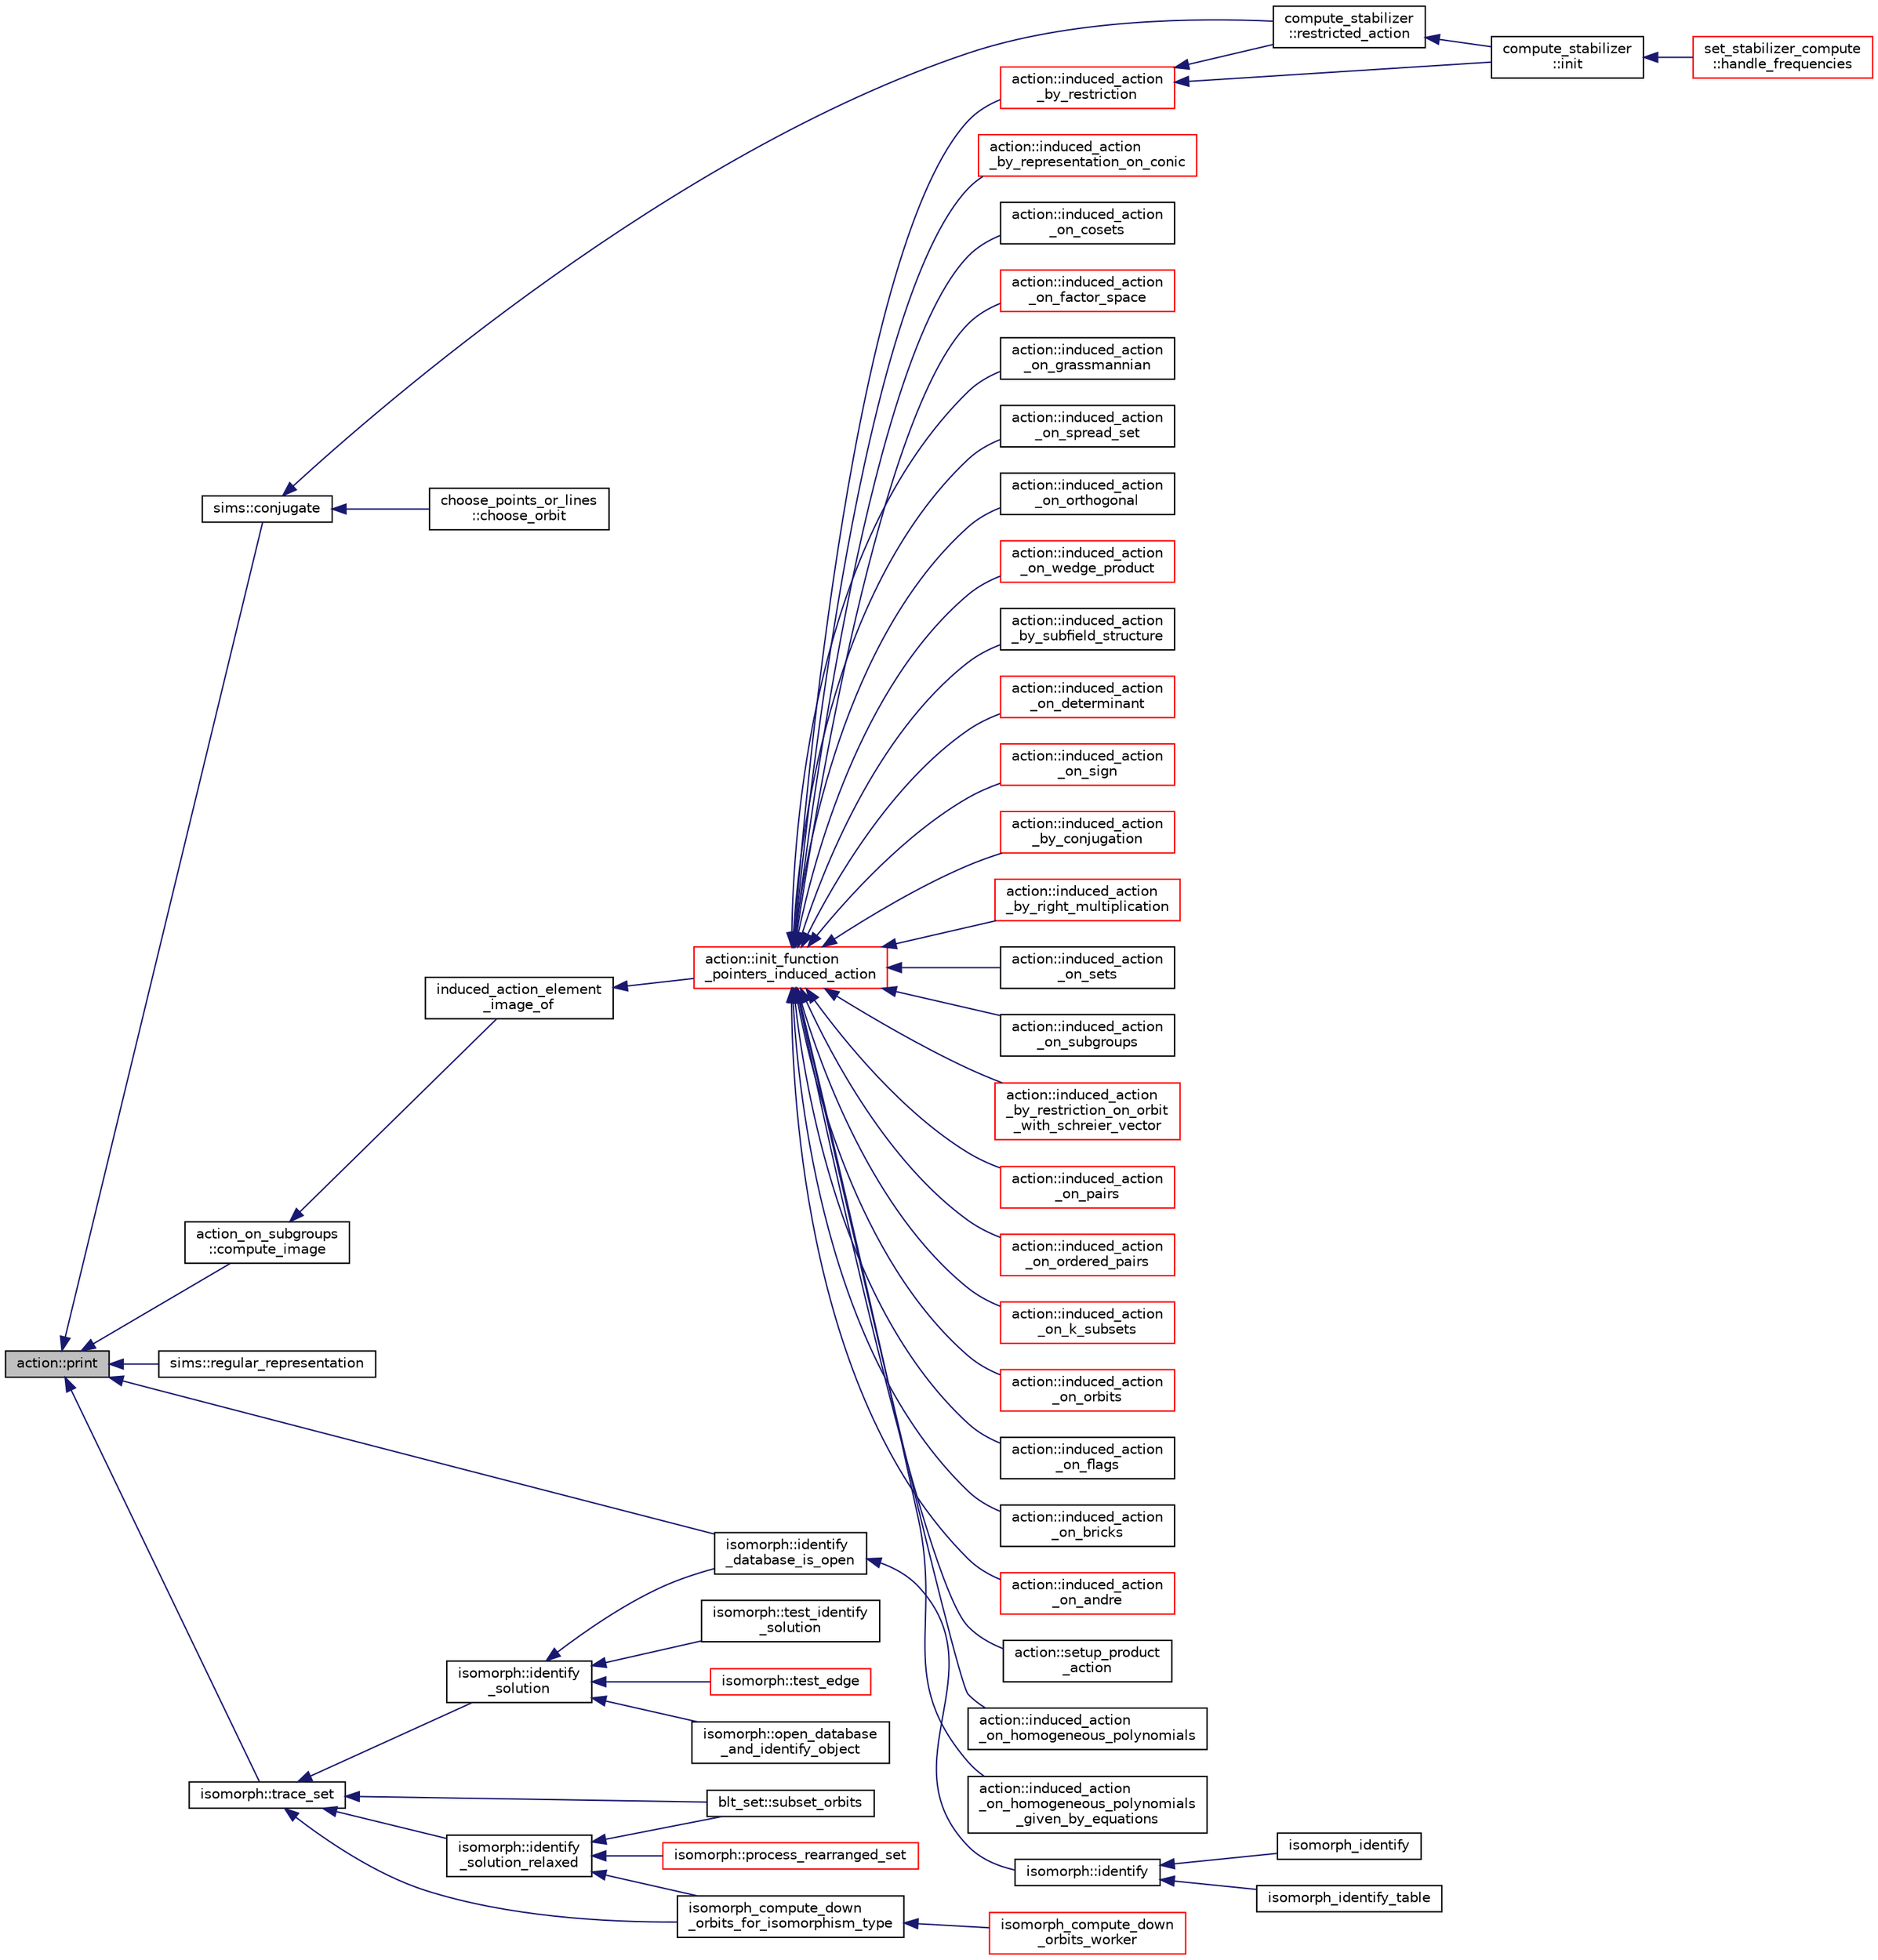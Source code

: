 digraph "action::print"
{
  edge [fontname="Helvetica",fontsize="10",labelfontname="Helvetica",labelfontsize="10"];
  node [fontname="Helvetica",fontsize="10",shape=record];
  rankdir="LR";
  Node32500 [label="action::print",height=0.2,width=0.4,color="black", fillcolor="grey75", style="filled", fontcolor="black"];
  Node32500 -> Node32501 [dir="back",color="midnightblue",fontsize="10",style="solid",fontname="Helvetica"];
  Node32501 [label="sims::conjugate",height=0.2,width=0.4,color="black", fillcolor="white", style="filled",URL="$d9/df3/classsims.html#ae5fdcadcb51929b4f5c02347384d8b8d"];
  Node32501 -> Node32502 [dir="back",color="midnightblue",fontsize="10",style="solid",fontname="Helvetica"];
  Node32502 [label="compute_stabilizer\l::restricted_action",height=0.2,width=0.4,color="black", fillcolor="white", style="filled",URL="$d8/d30/classcompute__stabilizer.html#a895df470da0ac14f812c3c4b6f2280b9"];
  Node32502 -> Node32503 [dir="back",color="midnightblue",fontsize="10",style="solid",fontname="Helvetica"];
  Node32503 [label="compute_stabilizer\l::init",height=0.2,width=0.4,color="black", fillcolor="white", style="filled",URL="$d8/d30/classcompute__stabilizer.html#a36a1729430f317a65559220a8206a7d7"];
  Node32503 -> Node32504 [dir="back",color="midnightblue",fontsize="10",style="solid",fontname="Helvetica"];
  Node32504 [label="set_stabilizer_compute\l::handle_frequencies",height=0.2,width=0.4,color="red", fillcolor="white", style="filled",URL="$d8/dc6/classset__stabilizer__compute.html#a247c31bc3f19f22dadbfd7607cbaaa78"];
  Node32501 -> Node32513 [dir="back",color="midnightblue",fontsize="10",style="solid",fontname="Helvetica"];
  Node32513 [label="choose_points_or_lines\l::choose_orbit",height=0.2,width=0.4,color="black", fillcolor="white", style="filled",URL="$d6/d75/classchoose__points__or__lines.html#a17def7dc2b9407b483d887fb24fab74d"];
  Node32500 -> Node32514 [dir="back",color="midnightblue",fontsize="10",style="solid",fontname="Helvetica"];
  Node32514 [label="sims::regular_representation",height=0.2,width=0.4,color="black", fillcolor="white", style="filled",URL="$d9/df3/classsims.html#ac445ae3fa3933272cbc36a711a1de17f"];
  Node32500 -> Node32515 [dir="back",color="midnightblue",fontsize="10",style="solid",fontname="Helvetica"];
  Node32515 [label="action_on_subgroups\l::compute_image",height=0.2,width=0.4,color="black", fillcolor="white", style="filled",URL="$d6/da4/classaction__on__subgroups.html#a8d225ed63ea7287aecc5171cb2a49092"];
  Node32515 -> Node32516 [dir="back",color="midnightblue",fontsize="10",style="solid",fontname="Helvetica"];
  Node32516 [label="induced_action_element\l_image_of",height=0.2,width=0.4,color="black", fillcolor="white", style="filled",URL="$d3/d27/interface_8_c.html#a821850d6c3988dd122de0489cd36f0f0"];
  Node32516 -> Node32517 [dir="back",color="midnightblue",fontsize="10",style="solid",fontname="Helvetica"];
  Node32517 [label="action::init_function\l_pointers_induced_action",height=0.2,width=0.4,color="red", fillcolor="white", style="filled",URL="$d2/d86/classaction.html#a3b9287d084b24f7a3b9532a7589c58de"];
  Node32517 -> Node32518 [dir="back",color="midnightblue",fontsize="10",style="solid",fontname="Helvetica"];
  Node32518 [label="action::induced_action\l_by_representation_on_conic",height=0.2,width=0.4,color="red", fillcolor="white", style="filled",URL="$d2/d86/classaction.html#a228538e3f07bc186db8eb5da8b90f617"];
  Node32517 -> Node32526 [dir="back",color="midnightblue",fontsize="10",style="solid",fontname="Helvetica"];
  Node32526 [label="action::induced_action\l_on_cosets",height=0.2,width=0.4,color="black", fillcolor="white", style="filled",URL="$d2/d86/classaction.html#acbdff5ffed42af6a01f07dffb2787237"];
  Node32517 -> Node32527 [dir="back",color="midnightblue",fontsize="10",style="solid",fontname="Helvetica"];
  Node32527 [label="action::induced_action\l_on_factor_space",height=0.2,width=0.4,color="red", fillcolor="white", style="filled",URL="$d2/d86/classaction.html#af501ff2aa74fb6049bee5c01cd8b909b"];
  Node32517 -> Node32601 [dir="back",color="midnightblue",fontsize="10",style="solid",fontname="Helvetica"];
  Node32601 [label="action::induced_action\l_on_grassmannian",height=0.2,width=0.4,color="black", fillcolor="white", style="filled",URL="$d2/d86/classaction.html#a295b730ecc0b0bf30f714094fef956ea"];
  Node32517 -> Node32602 [dir="back",color="midnightblue",fontsize="10",style="solid",fontname="Helvetica"];
  Node32602 [label="action::induced_action\l_on_spread_set",height=0.2,width=0.4,color="black", fillcolor="white", style="filled",URL="$d2/d86/classaction.html#a7c5839c650592f083dc850d81ed05a5b"];
  Node32517 -> Node32603 [dir="back",color="midnightblue",fontsize="10",style="solid",fontname="Helvetica"];
  Node32603 [label="action::induced_action\l_on_orthogonal",height=0.2,width=0.4,color="black", fillcolor="white", style="filled",URL="$d2/d86/classaction.html#a4f191cee643a81d7f18a4d729084e945"];
  Node32517 -> Node32604 [dir="back",color="midnightblue",fontsize="10",style="solid",fontname="Helvetica"];
  Node32604 [label="action::induced_action\l_on_wedge_product",height=0.2,width=0.4,color="red", fillcolor="white", style="filled",URL="$d2/d86/classaction.html#af13a5da25b8e8597ab695edff222fb6a"];
  Node32517 -> Node32606 [dir="back",color="midnightblue",fontsize="10",style="solid",fontname="Helvetica"];
  Node32606 [label="action::induced_action\l_by_subfield_structure",height=0.2,width=0.4,color="black", fillcolor="white", style="filled",URL="$d2/d86/classaction.html#add42951bdab176ceed6cc4af05dfa948"];
  Node32517 -> Node32607 [dir="back",color="midnightblue",fontsize="10",style="solid",fontname="Helvetica"];
  Node32607 [label="action::induced_action\l_on_determinant",height=0.2,width=0.4,color="red", fillcolor="white", style="filled",URL="$d2/d86/classaction.html#aa6b9d3c2ded2cae185ee31f2200ad0b5"];
  Node32517 -> Node32610 [dir="back",color="midnightblue",fontsize="10",style="solid",fontname="Helvetica"];
  Node32610 [label="action::induced_action\l_on_sign",height=0.2,width=0.4,color="red", fillcolor="white", style="filled",URL="$d2/d86/classaction.html#ab17b07971b94eae7c5efa21b33f643f1"];
  Node32517 -> Node32612 [dir="back",color="midnightblue",fontsize="10",style="solid",fontname="Helvetica"];
  Node32612 [label="action::induced_action\l_by_conjugation",height=0.2,width=0.4,color="red", fillcolor="white", style="filled",URL="$d2/d86/classaction.html#a45fb7703c6acac791acdcde339d21cc2"];
  Node32517 -> Node32620 [dir="back",color="midnightblue",fontsize="10",style="solid",fontname="Helvetica"];
  Node32620 [label="action::induced_action\l_by_right_multiplication",height=0.2,width=0.4,color="red", fillcolor="white", style="filled",URL="$d2/d86/classaction.html#aafa2818d9d98046507e2754938be0c04"];
  Node32517 -> Node32623 [dir="back",color="midnightblue",fontsize="10",style="solid",fontname="Helvetica"];
  Node32623 [label="action::induced_action\l_on_sets",height=0.2,width=0.4,color="black", fillcolor="white", style="filled",URL="$d2/d86/classaction.html#a09639acee6b88644c103b17050cc32f1"];
  Node32517 -> Node32624 [dir="back",color="midnightblue",fontsize="10",style="solid",fontname="Helvetica"];
  Node32624 [label="action::induced_action\l_on_subgroups",height=0.2,width=0.4,color="black", fillcolor="white", style="filled",URL="$d2/d86/classaction.html#ad0de7ea45a2a73c1b8e0f52ee3ce4610"];
  Node32517 -> Node32625 [dir="back",color="midnightblue",fontsize="10",style="solid",fontname="Helvetica"];
  Node32625 [label="action::induced_action\l_by_restriction_on_orbit\l_with_schreier_vector",height=0.2,width=0.4,color="red", fillcolor="white", style="filled",URL="$d2/d86/classaction.html#ad3ddab72625d9bebe7ac8eaef488cf4c"];
  Node32517 -> Node32627 [dir="back",color="midnightblue",fontsize="10",style="solid",fontname="Helvetica"];
  Node32627 [label="action::induced_action\l_by_restriction",height=0.2,width=0.4,color="red", fillcolor="white", style="filled",URL="$d2/d86/classaction.html#a37c21f74a97c921d882a308370c06357"];
  Node32627 -> Node32503 [dir="back",color="midnightblue",fontsize="10",style="solid",fontname="Helvetica"];
  Node32627 -> Node32502 [dir="back",color="midnightblue",fontsize="10",style="solid",fontname="Helvetica"];
  Node32517 -> Node32664 [dir="back",color="midnightblue",fontsize="10",style="solid",fontname="Helvetica"];
  Node32664 [label="action::induced_action\l_on_pairs",height=0.2,width=0.4,color="red", fillcolor="white", style="filled",URL="$d2/d86/classaction.html#a4b01c7b3cc749218e9dbd84b9fed90b3"];
  Node32517 -> Node32666 [dir="back",color="midnightblue",fontsize="10",style="solid",fontname="Helvetica"];
  Node32666 [label="action::induced_action\l_on_ordered_pairs",height=0.2,width=0.4,color="red", fillcolor="white", style="filled",URL="$d2/d86/classaction.html#ad290e0cc115881e0b9ddab7f7071975e"];
  Node32517 -> Node32667 [dir="back",color="midnightblue",fontsize="10",style="solid",fontname="Helvetica"];
  Node32667 [label="action::induced_action\l_on_k_subsets",height=0.2,width=0.4,color="red", fillcolor="white", style="filled",URL="$d2/d86/classaction.html#a2eb6058853cffc4c099099e07ecbe612"];
  Node32517 -> Node32669 [dir="back",color="midnightblue",fontsize="10",style="solid",fontname="Helvetica"];
  Node32669 [label="action::induced_action\l_on_orbits",height=0.2,width=0.4,color="red", fillcolor="white", style="filled",URL="$d2/d86/classaction.html#a875913e4919877fe3dcae039ce44d7d8"];
  Node32517 -> Node32673 [dir="back",color="midnightblue",fontsize="10",style="solid",fontname="Helvetica"];
  Node32673 [label="action::induced_action\l_on_flags",height=0.2,width=0.4,color="black", fillcolor="white", style="filled",URL="$d2/d86/classaction.html#afb1ac2fda2a79462e38c133330982341"];
  Node32517 -> Node32674 [dir="back",color="midnightblue",fontsize="10",style="solid",fontname="Helvetica"];
  Node32674 [label="action::induced_action\l_on_bricks",height=0.2,width=0.4,color="black", fillcolor="white", style="filled",URL="$d2/d86/classaction.html#a71c71472fda2eefb125cd852d5feb306"];
  Node32517 -> Node32675 [dir="back",color="midnightblue",fontsize="10",style="solid",fontname="Helvetica"];
  Node32675 [label="action::induced_action\l_on_andre",height=0.2,width=0.4,color="red", fillcolor="white", style="filled",URL="$d2/d86/classaction.html#a917efe5d7ae49b86dbf397540939fea4"];
  Node32517 -> Node32677 [dir="back",color="midnightblue",fontsize="10",style="solid",fontname="Helvetica"];
  Node32677 [label="action::setup_product\l_action",height=0.2,width=0.4,color="black", fillcolor="white", style="filled",URL="$d2/d86/classaction.html#a35c717fb546189c007a89bb7b133e2f6"];
  Node32517 -> Node32678 [dir="back",color="midnightblue",fontsize="10",style="solid",fontname="Helvetica"];
  Node32678 [label="action::induced_action\l_on_homogeneous_polynomials",height=0.2,width=0.4,color="black", fillcolor="white", style="filled",URL="$d2/d86/classaction.html#acafe8fb1e63926ce35338a292b621f8a"];
  Node32517 -> Node32679 [dir="back",color="midnightblue",fontsize="10",style="solid",fontname="Helvetica"];
  Node32679 [label="action::induced_action\l_on_homogeneous_polynomials\l_given_by_equations",height=0.2,width=0.4,color="black", fillcolor="white", style="filled",URL="$d2/d86/classaction.html#a8f8df8dabfaa711297c20d44a2c1946a"];
  Node32500 -> Node32716 [dir="back",color="midnightblue",fontsize="10",style="solid",fontname="Helvetica"];
  Node32716 [label="isomorph::identify\l_database_is_open",height=0.2,width=0.4,color="black", fillcolor="white", style="filled",URL="$d3/d5f/classisomorph.html#a4a5d04d07ac8c2a994fa174f156dea73"];
  Node32716 -> Node32717 [dir="back",color="midnightblue",fontsize="10",style="solid",fontname="Helvetica"];
  Node32717 [label="isomorph::identify",height=0.2,width=0.4,color="black", fillcolor="white", style="filled",URL="$d3/d5f/classisomorph.html#a78ecf843b9f6ca1cfd666e222edd90ae"];
  Node32717 -> Node32639 [dir="back",color="midnightblue",fontsize="10",style="solid",fontname="Helvetica"];
  Node32639 [label="isomorph_identify",height=0.2,width=0.4,color="black", fillcolor="white", style="filled",URL="$d4/d7e/isomorph__global_8_c.html#aa0fe57c73d5668eee10a6022ada7f6a3"];
  Node32717 -> Node32640 [dir="back",color="midnightblue",fontsize="10",style="solid",fontname="Helvetica"];
  Node32640 [label="isomorph_identify_table",height=0.2,width=0.4,color="black", fillcolor="white", style="filled",URL="$d4/d7e/isomorph__global_8_c.html#a9fd19ea945561cf2a6bb5c72dd4b1cb2"];
  Node32500 -> Node32718 [dir="back",color="midnightblue",fontsize="10",style="solid",fontname="Helvetica"];
  Node32718 [label="isomorph::trace_set",height=0.2,width=0.4,color="black", fillcolor="white", style="filled",URL="$d3/d5f/classisomorph.html#ab7bbf8af4ad4d1c7bcbbd190ee2ce6a6"];
  Node32718 -> Node32571 [dir="back",color="midnightblue",fontsize="10",style="solid",fontname="Helvetica"];
  Node32571 [label="blt_set::subset_orbits",height=0.2,width=0.4,color="black", fillcolor="white", style="filled",URL="$d1/d3d/classblt__set.html#af8f79fc4346244acfa0e2c2d23c36993"];
  Node32718 -> Node32572 [dir="back",color="midnightblue",fontsize="10",style="solid",fontname="Helvetica"];
  Node32572 [label="isomorph_compute_down\l_orbits_for_isomorphism_type",height=0.2,width=0.4,color="black", fillcolor="white", style="filled",URL="$d4/d7e/isomorph__global_8_c.html#a13519b3a5d3b5ceb26b4bec6736b0086"];
  Node32572 -> Node32573 [dir="back",color="midnightblue",fontsize="10",style="solid",fontname="Helvetica"];
  Node32573 [label="isomorph_compute_down\l_orbits_worker",height=0.2,width=0.4,color="red", fillcolor="white", style="filled",URL="$d4/d7e/isomorph__global_8_c.html#a4edf4a833ce5638a3d58cfae1c702b37"];
  Node32718 -> Node32719 [dir="back",color="midnightblue",fontsize="10",style="solid",fontname="Helvetica"];
  Node32719 [label="isomorph::identify\l_solution_relaxed",height=0.2,width=0.4,color="black", fillcolor="white", style="filled",URL="$d3/d5f/classisomorph.html#a8c36c61c16700d8e570f71f84a4aabc6"];
  Node32719 -> Node32571 [dir="back",color="midnightblue",fontsize="10",style="solid",fontname="Helvetica"];
  Node32719 -> Node32572 [dir="back",color="midnightblue",fontsize="10",style="solid",fontname="Helvetica"];
  Node32719 -> Node32663 [dir="back",color="midnightblue",fontsize="10",style="solid",fontname="Helvetica"];
  Node32663 [label="isomorph::process_rearranged_set",height=0.2,width=0.4,color="red", fillcolor="white", style="filled",URL="$d3/d5f/classisomorph.html#a7767fd5f1da6dfd7f93810be99ba4ab6"];
  Node32718 -> Node32720 [dir="back",color="midnightblue",fontsize="10",style="solid",fontname="Helvetica"];
  Node32720 [label="isomorph::identify\l_solution",height=0.2,width=0.4,color="black", fillcolor="white", style="filled",URL="$d3/d5f/classisomorph.html#abc63d2e561a6209e32c47d8486c9a67e"];
  Node32720 -> Node32721 [dir="back",color="midnightblue",fontsize="10",style="solid",fontname="Helvetica"];
  Node32721 [label="isomorph::test_identify\l_solution",height=0.2,width=0.4,color="black", fillcolor="white", style="filled",URL="$d3/d5f/classisomorph.html#aa2c95f309e3283179e87bbbd83bfdc7d"];
  Node32720 -> Node32722 [dir="back",color="midnightblue",fontsize="10",style="solid",fontname="Helvetica"];
  Node32722 [label="isomorph::test_edge",height=0.2,width=0.4,color="red", fillcolor="white", style="filled",URL="$d3/d5f/classisomorph.html#a591165fa287477b480f5b7081198ba46"];
  Node32720 -> Node32724 [dir="back",color="midnightblue",fontsize="10",style="solid",fontname="Helvetica"];
  Node32724 [label="isomorph::open_database\l_and_identify_object",height=0.2,width=0.4,color="black", fillcolor="white", style="filled",URL="$d3/d5f/classisomorph.html#aa4e387f26f609fc9379d2e01f6cc27d0"];
  Node32720 -> Node32716 [dir="back",color="midnightblue",fontsize="10",style="solid",fontname="Helvetica"];
}

